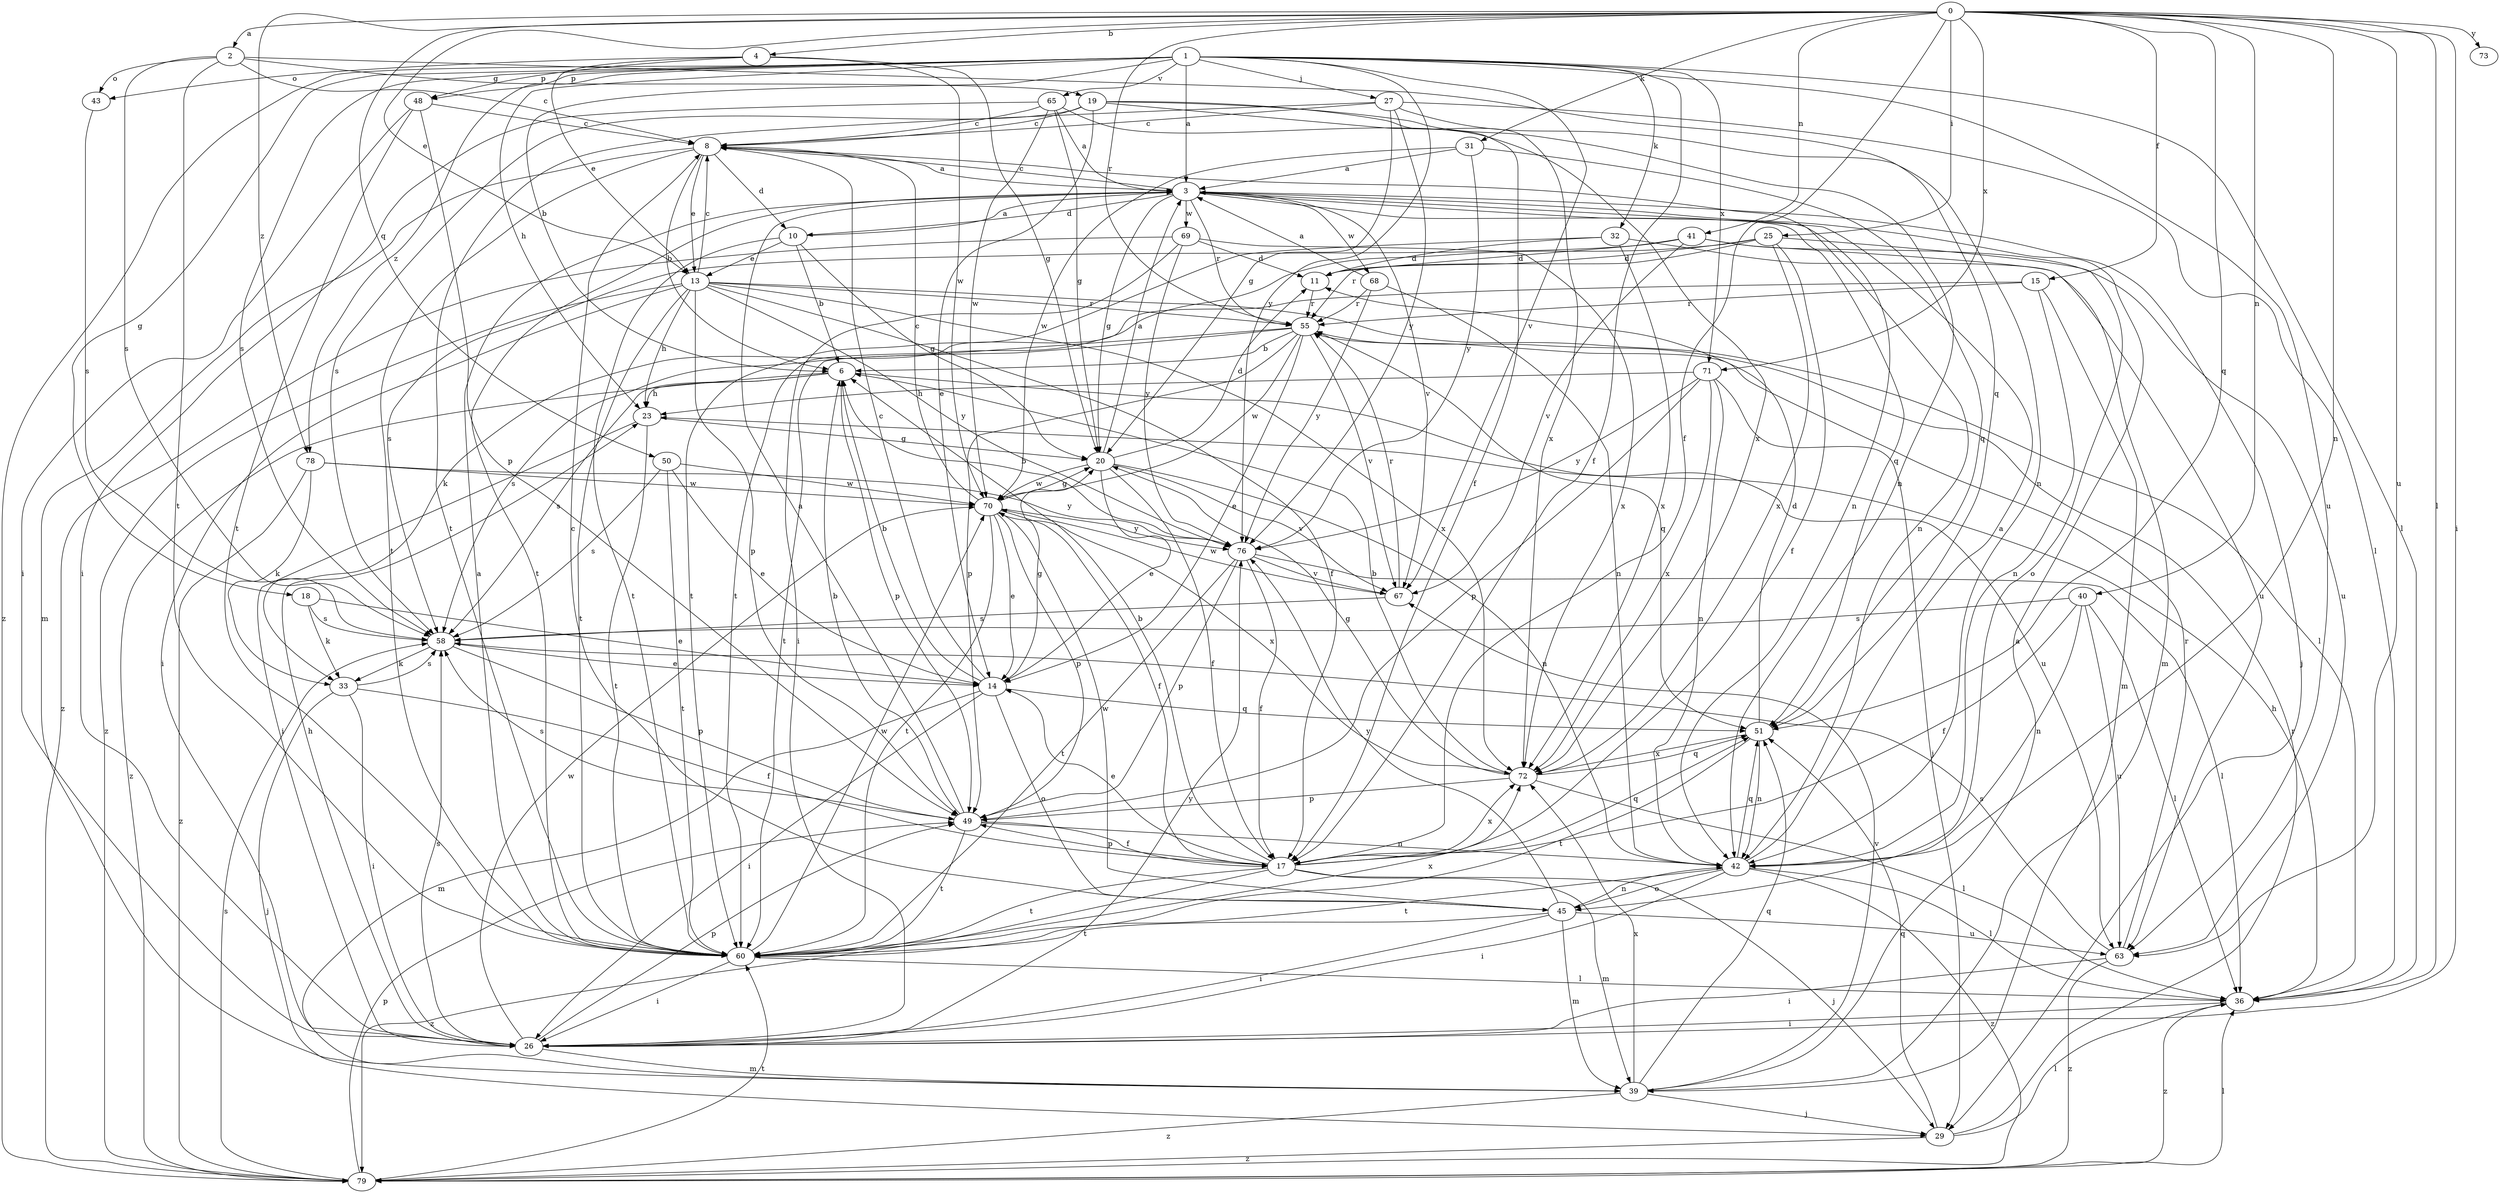 strict digraph  {
0;
1;
2;
3;
4;
6;
8;
10;
11;
13;
14;
15;
17;
18;
19;
20;
23;
25;
26;
27;
29;
31;
32;
33;
36;
39;
40;
41;
42;
43;
45;
48;
49;
50;
51;
55;
58;
60;
63;
65;
67;
68;
69;
70;
71;
72;
73;
76;
78;
79;
0 -> 2  [label=a];
0 -> 4  [label=b];
0 -> 13  [label=e];
0 -> 15  [label=f];
0 -> 17  [label=f];
0 -> 25  [label=i];
0 -> 26  [label=i];
0 -> 31  [label=k];
0 -> 36  [label=l];
0 -> 40  [label=n];
0 -> 41  [label=n];
0 -> 42  [label=n];
0 -> 50  [label=q];
0 -> 51  [label=q];
0 -> 55  [label=r];
0 -> 63  [label=u];
0 -> 71  [label=x];
0 -> 73  [label=y];
0 -> 78  [label=z];
1 -> 3  [label=a];
1 -> 6  [label=b];
1 -> 17  [label=f];
1 -> 18  [label=g];
1 -> 23  [label=h];
1 -> 27  [label=j];
1 -> 32  [label=k];
1 -> 36  [label=l];
1 -> 48  [label=p];
1 -> 58  [label=s];
1 -> 63  [label=u];
1 -> 65  [label=v];
1 -> 67  [label=v];
1 -> 71  [label=x];
1 -> 76  [label=y];
1 -> 78  [label=z];
1 -> 79  [label=z];
2 -> 8  [label=c];
2 -> 19  [label=g];
2 -> 43  [label=o];
2 -> 51  [label=q];
2 -> 58  [label=s];
2 -> 60  [label=t];
3 -> 8  [label=c];
3 -> 10  [label=d];
3 -> 20  [label=g];
3 -> 29  [label=j];
3 -> 42  [label=n];
3 -> 51  [label=q];
3 -> 55  [label=r];
3 -> 60  [label=t];
3 -> 67  [label=v];
3 -> 68  [label=w];
3 -> 69  [label=w];
4 -> 13  [label=e];
4 -> 20  [label=g];
4 -> 43  [label=o];
4 -> 48  [label=p];
4 -> 70  [label=w];
6 -> 23  [label=h];
6 -> 49  [label=p];
6 -> 58  [label=s];
6 -> 63  [label=u];
6 -> 79  [label=z];
8 -> 3  [label=a];
8 -> 6  [label=b];
8 -> 10  [label=d];
8 -> 13  [label=e];
8 -> 39  [label=m];
8 -> 42  [label=n];
8 -> 60  [label=t];
10 -> 3  [label=a];
10 -> 6  [label=b];
10 -> 13  [label=e];
10 -> 20  [label=g];
10 -> 60  [label=t];
11 -> 55  [label=r];
13 -> 8  [label=c];
13 -> 17  [label=f];
13 -> 23  [label=h];
13 -> 26  [label=i];
13 -> 36  [label=l];
13 -> 49  [label=p];
13 -> 55  [label=r];
13 -> 60  [label=t];
13 -> 72  [label=x];
13 -> 76  [label=y];
13 -> 79  [label=z];
14 -> 6  [label=b];
14 -> 8  [label=c];
14 -> 20  [label=g];
14 -> 26  [label=i];
14 -> 39  [label=m];
14 -> 45  [label=o];
14 -> 51  [label=q];
15 -> 33  [label=k];
15 -> 39  [label=m];
15 -> 42  [label=n];
15 -> 55  [label=r];
17 -> 6  [label=b];
17 -> 14  [label=e];
17 -> 29  [label=j];
17 -> 39  [label=m];
17 -> 49  [label=p];
17 -> 51  [label=q];
17 -> 60  [label=t];
17 -> 72  [label=x];
17 -> 79  [label=z];
18 -> 14  [label=e];
18 -> 33  [label=k];
18 -> 58  [label=s];
19 -> 8  [label=c];
19 -> 14  [label=e];
19 -> 17  [label=f];
19 -> 42  [label=n];
19 -> 58  [label=s];
19 -> 72  [label=x];
20 -> 3  [label=a];
20 -> 11  [label=d];
20 -> 14  [label=e];
20 -> 17  [label=f];
20 -> 42  [label=n];
20 -> 67  [label=v];
20 -> 70  [label=w];
23 -> 20  [label=g];
23 -> 26  [label=i];
23 -> 60  [label=t];
25 -> 11  [label=d];
25 -> 17  [label=f];
25 -> 45  [label=o];
25 -> 55  [label=r];
25 -> 60  [label=t];
25 -> 72  [label=x];
26 -> 23  [label=h];
26 -> 39  [label=m];
26 -> 49  [label=p];
26 -> 58  [label=s];
26 -> 70  [label=w];
26 -> 76  [label=y];
27 -> 8  [label=c];
27 -> 20  [label=g];
27 -> 36  [label=l];
27 -> 42  [label=n];
27 -> 60  [label=t];
27 -> 76  [label=y];
29 -> 36  [label=l];
29 -> 51  [label=q];
29 -> 55  [label=r];
29 -> 79  [label=z];
31 -> 3  [label=a];
31 -> 51  [label=q];
31 -> 70  [label=w];
31 -> 76  [label=y];
32 -> 11  [label=d];
32 -> 60  [label=t];
32 -> 63  [label=u];
32 -> 72  [label=x];
33 -> 17  [label=f];
33 -> 26  [label=i];
33 -> 29  [label=j];
33 -> 58  [label=s];
36 -> 23  [label=h];
36 -> 26  [label=i];
36 -> 79  [label=z];
39 -> 3  [label=a];
39 -> 29  [label=j];
39 -> 51  [label=q];
39 -> 67  [label=v];
39 -> 72  [label=x];
39 -> 79  [label=z];
40 -> 17  [label=f];
40 -> 36  [label=l];
40 -> 42  [label=n];
40 -> 58  [label=s];
40 -> 63  [label=u];
41 -> 11  [label=d];
41 -> 39  [label=m];
41 -> 58  [label=s];
41 -> 63  [label=u];
41 -> 67  [label=v];
42 -> 3  [label=a];
42 -> 26  [label=i];
42 -> 36  [label=l];
42 -> 45  [label=o];
42 -> 51  [label=q];
42 -> 60  [label=t];
42 -> 79  [label=z];
43 -> 58  [label=s];
45 -> 8  [label=c];
45 -> 26  [label=i];
45 -> 39  [label=m];
45 -> 42  [label=n];
45 -> 60  [label=t];
45 -> 63  [label=u];
45 -> 70  [label=w];
45 -> 76  [label=y];
48 -> 8  [label=c];
48 -> 26  [label=i];
48 -> 49  [label=p];
48 -> 60  [label=t];
49 -> 3  [label=a];
49 -> 6  [label=b];
49 -> 17  [label=f];
49 -> 42  [label=n];
49 -> 58  [label=s];
49 -> 60  [label=t];
50 -> 14  [label=e];
50 -> 58  [label=s];
50 -> 60  [label=t];
50 -> 70  [label=w];
51 -> 11  [label=d];
51 -> 42  [label=n];
51 -> 60  [label=t];
51 -> 72  [label=x];
55 -> 6  [label=b];
55 -> 14  [label=e];
55 -> 49  [label=p];
55 -> 51  [label=q];
55 -> 58  [label=s];
55 -> 60  [label=t];
55 -> 67  [label=v];
55 -> 70  [label=w];
58 -> 14  [label=e];
58 -> 33  [label=k];
58 -> 49  [label=p];
60 -> 3  [label=a];
60 -> 26  [label=i];
60 -> 36  [label=l];
60 -> 70  [label=w];
60 -> 72  [label=x];
63 -> 26  [label=i];
63 -> 55  [label=r];
63 -> 58  [label=s];
63 -> 79  [label=z];
65 -> 3  [label=a];
65 -> 8  [label=c];
65 -> 20  [label=g];
65 -> 26  [label=i];
65 -> 70  [label=w];
65 -> 72  [label=x];
67 -> 55  [label=r];
67 -> 58  [label=s];
67 -> 70  [label=w];
68 -> 3  [label=a];
68 -> 42  [label=n];
68 -> 55  [label=r];
68 -> 76  [label=y];
69 -> 11  [label=d];
69 -> 26  [label=i];
69 -> 72  [label=x];
69 -> 76  [label=y];
69 -> 79  [label=z];
70 -> 8  [label=c];
70 -> 14  [label=e];
70 -> 17  [label=f];
70 -> 20  [label=g];
70 -> 49  [label=p];
70 -> 60  [label=t];
70 -> 72  [label=x];
70 -> 76  [label=y];
71 -> 23  [label=h];
71 -> 29  [label=j];
71 -> 42  [label=n];
71 -> 49  [label=p];
71 -> 72  [label=x];
71 -> 76  [label=y];
72 -> 6  [label=b];
72 -> 20  [label=g];
72 -> 36  [label=l];
72 -> 49  [label=p];
72 -> 51  [label=q];
76 -> 6  [label=b];
76 -> 17  [label=f];
76 -> 36  [label=l];
76 -> 49  [label=p];
76 -> 60  [label=t];
76 -> 67  [label=v];
78 -> 33  [label=k];
78 -> 70  [label=w];
78 -> 76  [label=y];
78 -> 79  [label=z];
79 -> 36  [label=l];
79 -> 49  [label=p];
79 -> 58  [label=s];
79 -> 60  [label=t];
}
